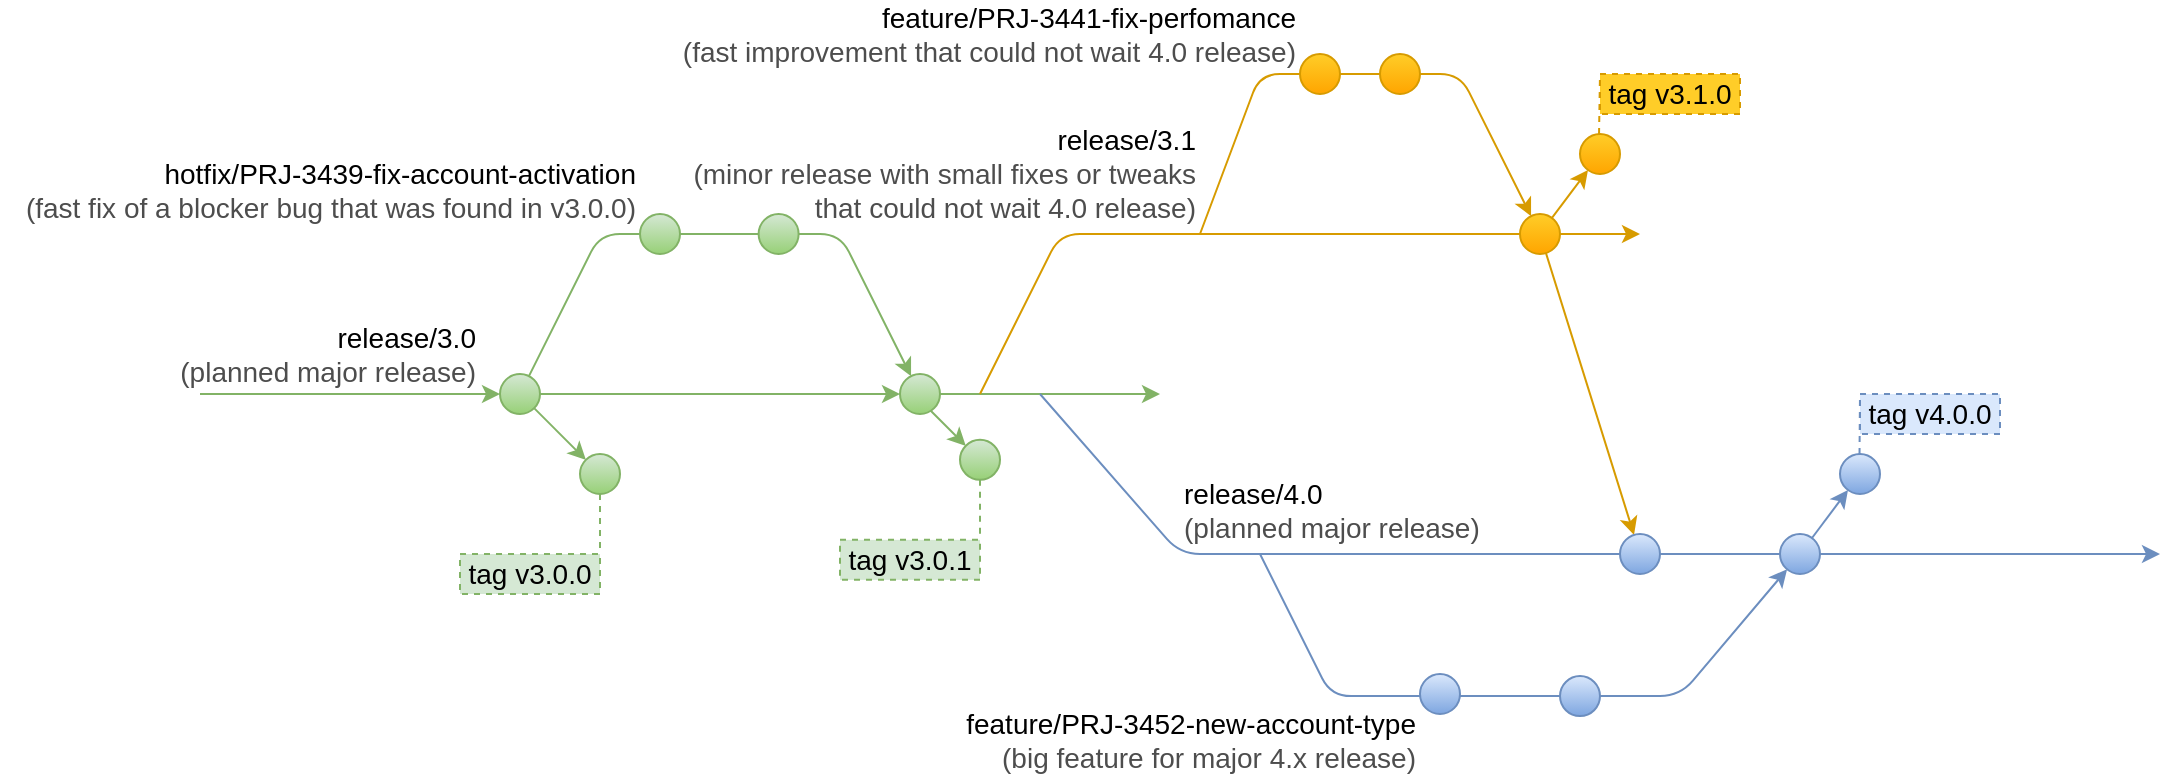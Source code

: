 <mxfile version="12.8.5" type="device" pages="2"><diagram id="kmEZdUSB-3Gkzro1ELYE" name="common"><mxGraphModel dx="2103" dy="522" grid="1" gridSize="10" guides="1" tooltips="1" connect="1" arrows="1" fold="1" page="1" pageScale="1" pageWidth="1169" pageHeight="827" math="0" shadow="0"><root><mxCell id="0"/><mxCell id="1" parent="0"/><mxCell id="7EMHlD598VBqxha3Ews2-11" value="" style="endArrow=classic;html=1;gradientColor=#ffa500;fillColor=#ffcd28;strokeColor=#d79b00;fontSize=14;" edge="1" parent="1" source="Gek0u1aCjjgYmkw3Q6n_-29" target="7EMHlD598VBqxha3Ews2-10"><mxGeometry width="50" height="50" relative="1" as="geometry"><mxPoint x="407" y="250" as="sourcePoint"/><mxPoint x="432.929" y="275.859" as="targetPoint"/></mxGeometry></mxCell><mxCell id="7EMHlD598VBqxha3Ews2-6" value="" style="endArrow=classic;html=1;gradientColor=#97d077;fillColor=#d5e8d4;strokeColor=#82b366;fontSize=14;" edge="1" parent="1" target="7EMHlD598VBqxha3Ews2-5"><mxGeometry width="50" height="50" relative="1" as="geometry"><mxPoint x="397" y="240" as="sourcePoint"/><mxPoint x="390.0" y="292.93" as="targetPoint"/></mxGeometry></mxCell><mxCell id="Gek0u1aCjjgYmkw3Q6n_-7" value="" style="endArrow=classic;html=1;fontSize=14;gradientColor=#97d077;fillColor=#d5e8d4;strokeColor=#82b366;" parent="1" source="Gek0u1aCjjgYmkw3Q6n_-1" target="Gek0u1aCjjgYmkw3Q6n_-8" edge="1"><mxGeometry width="50" height="50" relative="1" as="geometry"><mxPoint x="370" y="130" as="sourcePoint"/><mxPoint x="480" y="120" as="targetPoint"/><Array as="points"><mxPoint x="240" y="160"/><mxPoint x="360" y="160"/></Array></mxGeometry></mxCell><mxCell id="Gek0u1aCjjgYmkw3Q6n_-2" value="" style="endArrow=classic;html=1;gradientColor=#97d077;fillColor=#d5e8d4;strokeColor=#82b366;fontSize=14;" parent="1" source="Gek0u1aCjjgYmkw3Q6n_-8" edge="1"><mxGeometry width="50" height="50" relative="1" as="geometry"><mxPoint x="40" y="240" as="sourcePoint"/><mxPoint x="520" y="240" as="targetPoint"/></mxGeometry></mxCell><mxCell id="Gek0u1aCjjgYmkw3Q6n_-3" value="release/3.0&lt;br&gt;&lt;span style=&quot;color: rgb(77 , 77 , 77)&quot;&gt;(planned major release)&lt;/span&gt;" style="text;html=1;strokeColor=none;fillColor=none;align=right;verticalAlign=middle;whiteSpace=wrap;rounded=0;fontSize=14;gradientColor=#97d077;" parent="1" vertex="1"><mxGeometry x="-30" y="200" width="210" height="40" as="geometry"/></mxCell><mxCell id="Gek0u1aCjjgYmkw3Q6n_-1" value="" style="ellipse;whiteSpace=wrap;html=1;aspect=fixed;gradientColor=#97d077;fillColor=#d5e8d4;strokeColor=#82b366;fontSize=14;" parent="1" vertex="1"><mxGeometry x="190" y="230" width="20" height="20" as="geometry"/></mxCell><mxCell id="Gek0u1aCjjgYmkw3Q6n_-4" value="" style="endArrow=classic;html=1;gradientColor=#97d077;fillColor=#d5e8d4;strokeColor=#82b366;fontSize=14;" parent="1" target="Gek0u1aCjjgYmkw3Q6n_-1" edge="1"><mxGeometry width="50" height="50" relative="1" as="geometry"><mxPoint x="40" y="240" as="sourcePoint"/><mxPoint x="280" y="240" as="targetPoint"/></mxGeometry></mxCell><mxCell id="Gek0u1aCjjgYmkw3Q6n_-5" value="tag v3.0.0" style="text;html=1;strokeColor=#82b366;fillColor=#d5e8d4;align=center;verticalAlign=middle;whiteSpace=wrap;rounded=0;fontSize=14;dashed=1;gradientColor=none;" parent="1" vertex="1"><mxGeometry x="170" y="320" width="70" height="20" as="geometry"/></mxCell><mxCell id="Gek0u1aCjjgYmkw3Q6n_-6" value="" style="endArrow=none;dashed=1;html=1;fontSize=14;gradientColor=#97d077;fillColor=#d5e8d4;strokeColor=#82b366;entryX=1;entryY=0;entryDx=0;entryDy=0;" parent="1" source="7EMHlD598VBqxha3Ews2-1" edge="1" target="Gek0u1aCjjgYmkw3Q6n_-5"><mxGeometry width="50" height="50" relative="1" as="geometry"><mxPoint x="199.94" y="200" as="sourcePoint"/><mxPoint x="200" y="190" as="targetPoint"/></mxGeometry></mxCell><mxCell id="Gek0u1aCjjgYmkw3Q6n_-12" value="hotfix/PRJ-3439-fix-account-activation&lt;br style=&quot;font-size: 14px&quot;&gt;&lt;span style=&quot;color: rgb(77 , 77 , 77) ; text-align: center ; font-size: 14px&quot;&gt;(fast fix of a blocker bug that was found in v3.0.0)&lt;/span&gt;" style="text;html=1;strokeColor=none;fillColor=none;align=right;verticalAlign=middle;whiteSpace=wrap;rounded=0;fontSize=14;gradientColor=#ea6b66;dashed=1;" parent="1" vertex="1"><mxGeometry x="-60" y="120" width="320" height="35" as="geometry"/></mxCell><mxCell id="Gek0u1aCjjgYmkw3Q6n_-13" value="" style="ellipse;whiteSpace=wrap;html=1;aspect=fixed;gradientColor=#97d077;fillColor=#d5e8d4;strokeColor=#82b366;fontSize=14;" parent="1" vertex="1"><mxGeometry x="260" y="150" width="20" height="20" as="geometry"/></mxCell><mxCell id="Gek0u1aCjjgYmkw3Q6n_-16" value="" style="ellipse;whiteSpace=wrap;html=1;aspect=fixed;gradientColor=#97d077;fillColor=#d5e8d4;strokeColor=#82b366;fontSize=14;" parent="1" vertex="1"><mxGeometry x="319.31" y="150" width="20" height="20" as="geometry"/></mxCell><mxCell id="Gek0u1aCjjgYmkw3Q6n_-8" value="" style="ellipse;whiteSpace=wrap;html=1;aspect=fixed;gradientColor=#97d077;fillColor=#d5e8d4;strokeColor=#82b366;fontSize=14;" parent="1" vertex="1"><mxGeometry x="390" y="230" width="20" height="20" as="geometry"/></mxCell><mxCell id="Gek0u1aCjjgYmkw3Q6n_-19" value="" style="endArrow=classic;html=1;gradientColor=#97d077;fillColor=#d5e8d4;strokeColor=#82b366;fontSize=14;" parent="1" source="Gek0u1aCjjgYmkw3Q6n_-1" target="Gek0u1aCjjgYmkw3Q6n_-8" edge="1"><mxGeometry width="50" height="50" relative="1" as="geometry"><mxPoint x="210" y="240" as="sourcePoint"/><mxPoint x="720" y="240" as="targetPoint"/></mxGeometry></mxCell><mxCell id="Gek0u1aCjjgYmkw3Q6n_-22" value="" style="endArrow=classic;html=1;fontSize=14;gradientColor=#ffa500;fillColor=#ffcd28;strokeColor=#d79b00;" parent="1" edge="1"><mxGeometry width="50" height="50" relative="1" as="geometry"><mxPoint x="430" y="240" as="sourcePoint"/><mxPoint x="760" y="160" as="targetPoint"/><Array as="points"><mxPoint x="470" y="160"/></Array></mxGeometry></mxCell><mxCell id="Gek0u1aCjjgYmkw3Q6n_-23" value="release/3.1&lt;br style=&quot;font-size: 14px;&quot;&gt;&lt;span style=&quot;color: rgb(77, 77, 77); font-size: 14px;&quot;&gt;(minor release with small fixes or tweaks that could not wait 4.0 release)&lt;/span&gt;" style="text;html=1;strokeColor=none;fillColor=none;align=right;verticalAlign=middle;whiteSpace=wrap;rounded=0;fontSize=14;" parent="1" vertex="1"><mxGeometry x="280" y="100" width="260" height="60" as="geometry"/></mxCell><mxCell id="Gek0u1aCjjgYmkw3Q6n_-29" value="" style="ellipse;whiteSpace=wrap;html=1;aspect=fixed;gradientColor=#ffa500;fillColor=#ffcd28;strokeColor=#d79b00;fontSize=14;" parent="1" vertex="1"><mxGeometry x="700" y="150" width="20" height="20" as="geometry"/></mxCell><mxCell id="Gek0u1aCjjgYmkw3Q6n_-31" value="" style="endArrow=classic;html=1;fontSize=14;gradientColor=#ffa500;fillColor=#ffcd28;strokeColor=#d79b00;" parent="1" target="Gek0u1aCjjgYmkw3Q6n_-29" edge="1"><mxGeometry width="50" height="50" relative="1" as="geometry"><mxPoint x="540" y="160" as="sourcePoint"/><mxPoint x="660" y="80" as="targetPoint"/><Array as="points"><mxPoint x="570" y="80"/><mxPoint x="670" y="80"/></Array></mxGeometry></mxCell><mxCell id="Gek0u1aCjjgYmkw3Q6n_-27" value="" style="ellipse;whiteSpace=wrap;html=1;aspect=fixed;gradientColor=#ffa500;fillColor=#ffcd28;strokeColor=#d79b00;fontSize=14;" parent="1" vertex="1"><mxGeometry x="590" y="70" width="20" height="20" as="geometry"/></mxCell><mxCell id="Gek0u1aCjjgYmkw3Q6n_-26" value="" style="ellipse;whiteSpace=wrap;html=1;aspect=fixed;gradientColor=#ffa500;fillColor=#ffcd28;strokeColor=#d79b00;fontSize=14;" parent="1" vertex="1"><mxGeometry x="630" y="70" width="20" height="20" as="geometry"/></mxCell><mxCell id="Gek0u1aCjjgYmkw3Q6n_-37" value="feature/PRJ-3441-fix-perfomance&lt;br&gt;&lt;span style=&quot;color: rgb(77 , 77 , 77)&quot;&gt;(fast improvement that could not wait 4.0 release)&lt;/span&gt;" style="text;html=1;strokeColor=none;fillColor=none;align=right;verticalAlign=middle;whiteSpace=wrap;rounded=0;fontSize=14;" parent="1" vertex="1"><mxGeometry x="280" y="50" width="310" height="20" as="geometry"/></mxCell><mxCell id="Gek0u1aCjjgYmkw3Q6n_-40" value="tag v3.1.0" style="text;html=1;strokeColor=#d79b00;fillColor=#ffcd28;align=center;verticalAlign=middle;whiteSpace=wrap;rounded=0;fontSize=14;dashed=1;gradientColor=none;" parent="1" vertex="1"><mxGeometry x="740" y="80" width="70" height="20" as="geometry"/></mxCell><mxCell id="Gek0u1aCjjgYmkw3Q6n_-41" value="" style="endArrow=none;dashed=1;html=1;fontSize=14;exitX=0.5;exitY=0;exitDx=0;exitDy=0;gradientColor=#ffa500;fillColor=#ffcd28;strokeColor=#d79b00;" parent="1" edge="1"><mxGeometry width="50" height="50" relative="1" as="geometry"><mxPoint x="739.52" y="110" as="sourcePoint"/><mxPoint x="740" y="80" as="targetPoint"/></mxGeometry></mxCell><mxCell id="Gek0u1aCjjgYmkw3Q6n_-43" value="" style="endArrow=classic;html=1;fontSize=14;gradientColor=#7ea6e0;fillColor=#dae8fc;strokeColor=#6c8ebf;" parent="1" edge="1"><mxGeometry width="50" height="50" relative="1" as="geometry"><mxPoint x="460" y="240" as="sourcePoint"/><mxPoint x="1020" y="320" as="targetPoint"/><Array as="points"><mxPoint x="530" y="320"/></Array></mxGeometry></mxCell><mxCell id="Gek0u1aCjjgYmkw3Q6n_-44" value="release/4.0&lt;br&gt;&lt;span style=&quot;color: rgb(77 , 77 , 77)&quot;&gt;(planned major release)&lt;/span&gt;" style="text;html=1;strokeColor=none;fillColor=none;align=left;verticalAlign=middle;whiteSpace=wrap;rounded=0;fontSize=14;gradientColor=#97d077;" parent="1" vertex="1"><mxGeometry x="530" y="282.93" width="200" height="30" as="geometry"/></mxCell><mxCell id="Gek0u1aCjjgYmkw3Q6n_-45" value="" style="endArrow=classic;html=1;fontSize=14;gradientColor=#ffa500;fillColor=#ffcd28;strokeColor=#d79b00;" parent="1" source="Gek0u1aCjjgYmkw3Q6n_-29" target="Gek0u1aCjjgYmkw3Q6n_-46" edge="1"><mxGeometry width="50" height="50" relative="1" as="geometry"><mxPoint x="840" y="260" as="sourcePoint"/><mxPoint x="760" y="300" as="targetPoint"/></mxGeometry></mxCell><mxCell id="Gek0u1aCjjgYmkw3Q6n_-46" value="" style="ellipse;whiteSpace=wrap;html=1;aspect=fixed;gradientColor=#7ea6e0;fillColor=#dae8fc;strokeColor=#6c8ebf;fontSize=14;" parent="1" vertex="1"><mxGeometry x="750" y="310" width="20" height="20" as="geometry"/></mxCell><mxCell id="Gek0u1aCjjgYmkw3Q6n_-47" value="" style="endArrow=classic;html=1;fontSize=14;gradientColor=#7ea6e0;fillColor=#dae8fc;strokeColor=#6c8ebf;" parent="1" target="Gek0u1aCjjgYmkw3Q6n_-58" edge="1"><mxGeometry width="50" height="50" relative="1" as="geometry"><mxPoint x="570.002" y="320.004" as="sourcePoint"/><mxPoint x="840" y="320" as="targetPoint"/><Array as="points"><mxPoint x="605.53" y="391.06"/><mxPoint x="780" y="391"/></Array></mxGeometry></mxCell><mxCell id="Gek0u1aCjjgYmkw3Q6n_-48" value="" style="ellipse;whiteSpace=wrap;html=1;aspect=fixed;gradientColor=#7ea6e0;fillColor=#dae8fc;strokeColor=#6c8ebf;fontSize=14;" parent="1" vertex="1"><mxGeometry x="650" y="380" width="20" height="20" as="geometry"/></mxCell><mxCell id="Gek0u1aCjjgYmkw3Q6n_-50" value="" style="ellipse;whiteSpace=wrap;html=1;aspect=fixed;gradientColor=#7ea6e0;fillColor=#dae8fc;strokeColor=#6c8ebf;fontSize=14;" parent="1" vertex="1"><mxGeometry x="720" y="381.06" width="20" height="20" as="geometry"/></mxCell><mxCell id="Gek0u1aCjjgYmkw3Q6n_-52" value="" style="ellipse;whiteSpace=wrap;html=1;aspect=fixed;gradientColor=#7ea6e0;fillColor=#dae8fc;strokeColor=#6c8ebf;fontSize=14;" parent="1" vertex="1"><mxGeometry x="860" y="270" width="20" height="20" as="geometry"/></mxCell><mxCell id="Gek0u1aCjjgYmkw3Q6n_-53" value="tag v4.0.0" style="text;html=1;strokeColor=#6c8ebf;fillColor=#dae8fc;align=center;verticalAlign=middle;whiteSpace=wrap;rounded=0;fontSize=14;dashed=1;gradientColor=none;" parent="1" vertex="1"><mxGeometry x="870" y="240" width="70" height="20" as="geometry"/></mxCell><mxCell id="Gek0u1aCjjgYmkw3Q6n_-54" value="" style="endArrow=none;dashed=1;html=1;fontSize=14;exitX=0.5;exitY=0;exitDx=0;exitDy=0;gradientColor=#7ea6e0;fillColor=#dae8fc;strokeColor=#6c8ebf;" parent="1" edge="1"><mxGeometry width="50" height="50" relative="1" as="geometry"><mxPoint x="869.76" y="270" as="sourcePoint"/><mxPoint x="870" y="240" as="targetPoint"/></mxGeometry></mxCell><mxCell id="Gek0u1aCjjgYmkw3Q6n_-55" value="feature/PRJ-3452-new-account-type&lt;br style=&quot;font-size: 14px;&quot;&gt;&lt;font color=&quot;#4d4d4d&quot; style=&quot;font-size: 14px;&quot;&gt;(big feature for major 4.x release)&lt;/font&gt;" style="text;html=1;strokeColor=none;fillColor=none;align=right;verticalAlign=middle;whiteSpace=wrap;rounded=0;fontSize=14;gradientColor=#97d077;" parent="1" vertex="1"><mxGeometry x="410" y="393" width="240" height="40" as="geometry"/></mxCell><mxCell id="Gek0u1aCjjgYmkw3Q6n_-58" value="" style="ellipse;whiteSpace=wrap;html=1;aspect=fixed;gradientColor=#7ea6e0;fillColor=#dae8fc;strokeColor=#6c8ebf;fontSize=14;" parent="1" vertex="1"><mxGeometry x="830" y="310" width="20" height="20" as="geometry"/></mxCell><mxCell id="7EMHlD598VBqxha3Ews2-1" value="" style="ellipse;whiteSpace=wrap;html=1;aspect=fixed;gradientColor=#97d077;fillColor=#d5e8d4;strokeColor=#82b366;fontSize=14;" vertex="1" parent="1"><mxGeometry x="230" y="270" width="20" height="20" as="geometry"/></mxCell><mxCell id="7EMHlD598VBqxha3Ews2-2" value="" style="endArrow=classic;html=1;gradientColor=#97d077;fillColor=#d5e8d4;strokeColor=#82b366;fontSize=14;" edge="1" parent="1" source="Gek0u1aCjjgYmkw3Q6n_-1" target="7EMHlD598VBqxha3Ews2-1"><mxGeometry width="50" height="50" relative="1" as="geometry"><mxPoint x="50" y="300" as="sourcePoint"/><mxPoint x="200.0" y="300" as="targetPoint"/></mxGeometry></mxCell><mxCell id="7EMHlD598VBqxha3Ews2-3" value="tag v3.0.1" style="text;html=1;strokeColor=#82b366;fillColor=#d5e8d4;align=center;verticalAlign=middle;whiteSpace=wrap;rounded=0;fontSize=14;dashed=1;gradientColor=none;" vertex="1" parent="1"><mxGeometry x="360" y="312.93" width="70" height="20" as="geometry"/></mxCell><mxCell id="7EMHlD598VBqxha3Ews2-4" value="" style="endArrow=none;dashed=1;html=1;fontSize=14;gradientColor=#97d077;fillColor=#d5e8d4;strokeColor=#82b366;entryX=1;entryY=0;entryDx=0;entryDy=0;" edge="1" parent="1" source="7EMHlD598VBqxha3Ews2-5" target="7EMHlD598VBqxha3Ews2-3"><mxGeometry width="50" height="50" relative="1" as="geometry"><mxPoint x="389.94" y="192.93" as="sourcePoint"/><mxPoint x="390" y="182.93" as="targetPoint"/></mxGeometry></mxCell><mxCell id="7EMHlD598VBqxha3Ews2-5" value="" style="ellipse;whiteSpace=wrap;html=1;aspect=fixed;gradientColor=#97d077;fillColor=#d5e8d4;strokeColor=#82b366;fontSize=14;" vertex="1" parent="1"><mxGeometry x="420" y="262.93" width="20" height="20" as="geometry"/></mxCell><mxCell id="7EMHlD598VBqxha3Ews2-10" value="" style="ellipse;whiteSpace=wrap;html=1;aspect=fixed;gradientColor=#ffa500;fillColor=#ffcd28;strokeColor=#d79b00;fontSize=14;" vertex="1" parent="1"><mxGeometry x="730" y="110" width="20" height="20" as="geometry"/></mxCell><mxCell id="7EMHlD598VBqxha3Ews2-12" value="" style="endArrow=classic;html=1;gradientColor=#7ea6e0;fillColor=#dae8fc;strokeColor=#6c8ebf;fontSize=14;" edge="1" parent="1" source="Gek0u1aCjjgYmkw3Q6n_-58" target="Gek0u1aCjjgYmkw3Q6n_-52"><mxGeometry width="50" height="50" relative="1" as="geometry"><mxPoint x="407" y="250" as="sourcePoint"/><mxPoint x="930" y="310" as="targetPoint"/></mxGeometry></mxCell></root></mxGraphModel></diagram><diagram id="feOBQCC3p0hT58HIThiE" name="release-tag"><mxGraphModel dx="774" dy="433" grid="1" gridSize="10" guides="1" tooltips="1" connect="1" arrows="1" fold="1" page="1" pageScale="1" pageWidth="827" pageHeight="1169" math="0" shadow="0"><root><mxCell id="a-q_V8xuAxQVP4OJVkEk-0"/><mxCell id="a-q_V8xuAxQVP4OJVkEk-1" parent="a-q_V8xuAxQVP4OJVkEk-0"/><mxCell id="kZz1Z4tLC2Yti8aM0xq9-14" value="" style="endArrow=none;dashed=1;html=1;fontSize=18;gradientColor=#7ea6e0;fillColor=#dae8fc;strokeColor=#6c8ebf;entryX=1;entryY=0;entryDx=0;entryDy=0;" edge="1" parent="a-q_V8xuAxQVP4OJVkEk-1" target="zZsdyYWV-s7ZqjwEYWEI-3"><mxGeometry width="50" height="50" relative="1" as="geometry"><mxPoint x="619.83" y="363.71" as="sourcePoint"/><mxPoint x="619.83" y="400" as="targetPoint"/></mxGeometry></mxCell><mxCell id="kZz1Z4tLC2Yti8aM0xq9-12" value="" style="endArrow=classic;html=1;gradientColor=#7ea6e0;fillColor=#dae8fc;strokeColor=#6c8ebf;" edge="1" parent="a-q_V8xuAxQVP4OJVkEk-1" target="kZz1Z4tLC2Yti8aM0xq9-11"><mxGeometry width="50" height="50" relative="1" as="geometry"><mxPoint x="397.777" y="319.996" as="sourcePoint"/><mxPoint x="740" y="433.71" as="targetPoint"/></mxGeometry></mxCell><mxCell id="kZz1Z4tLC2Yti8aM0xq9-1" value="" style="endArrow=classic;html=1;fontSize=18;gradientColor=#ffa500;fillColor=#ffcd28;strokeColor=#d79b00;" edge="1" parent="a-q_V8xuAxQVP4OJVkEk-1" target="kZz1Z4tLC2Yti8aM0xq9-0"><mxGeometry width="50" height="50" relative="1" as="geometry"><mxPoint x="400" y="320" as="sourcePoint"/><mxPoint x="520" y="240" as="targetPoint"/><Array as="points"><mxPoint x="430" y="240"/><mxPoint x="530" y="240"/></Array></mxGeometry></mxCell><mxCell id="zZsdyYWV-s7ZqjwEYWEI-2" value="" style="endArrow=classic;html=1;gradientColor=#97d077;fillColor=#d5e8d4;strokeColor=#82b366;" edge="1" parent="a-q_V8xuAxQVP4OJVkEk-1"><mxGeometry width="50" height="50" relative="1" as="geometry"><mxPoint x="240" y="320" as="sourcePoint"/><mxPoint x="700" y="320" as="targetPoint"/></mxGeometry></mxCell><mxCell id="zZsdyYWV-s7ZqjwEYWEI-0" value="release/2.0" style="text;html=1;strokeColor=none;fillColor=none;align=center;verticalAlign=middle;whiteSpace=wrap;rounded=0;fontSize=18;gradientColor=#97d077;" vertex="1" parent="a-q_V8xuAxQVP4OJVkEk-1"><mxGeometry x="240" y="290" width="100" height="30" as="geometry"/></mxCell><mxCell id="zZsdyYWV-s7ZqjwEYWEI-1" value="" style="ellipse;whiteSpace=wrap;html=1;aspect=fixed;gradientColor=#97d077;fillColor=#d5e8d4;strokeColor=#82b366;" vertex="1" parent="a-q_V8xuAxQVP4OJVkEk-1"><mxGeometry x="390" y="310" width="20" height="20" as="geometry"/></mxCell><mxCell id="zZsdyYWV-s7ZqjwEYWEI-3" value="gradle.properties version=2.0.1&lt;br&gt;tag v2.0.1" style="text;html=1;strokeColor=#6c8ebf;fillColor=#dae8fc;align=left;verticalAlign=middle;whiteSpace=wrap;rounded=0;fontSize=18;dashed=1;gradientColor=none;" vertex="1" parent="a-q_V8xuAxQVP4OJVkEk-1"><mxGeometry x="360" y="440" width="260" height="40" as="geometry"/></mxCell><mxCell id="zZsdyYWV-s7ZqjwEYWEI-4" value="" style="endArrow=none;dashed=1;html=1;fontSize=18;gradientColor=#7ea6e0;fillColor=#dae8fc;strokeColor=#6c8ebf;entryX=1;entryY=0;entryDx=0;entryDy=0;" edge="1" source="kZz1Z4tLC2Yti8aM0xq9-11" parent="a-q_V8xuAxQVP4OJVkEk-1" target="kZz1Z4tLC2Yti8aM0xq9-13"><mxGeometry width="50" height="50" relative="1" as="geometry"><mxPoint x="399.94" y="280" as="sourcePoint"/><mxPoint x="400" y="270" as="targetPoint"/></mxGeometry></mxCell><mxCell id="kZz1Z4tLC2Yti8aM0xq9-0" value="" style="ellipse;whiteSpace=wrap;html=1;aspect=fixed;gradientColor=#97d077;fillColor=#d5e8d4;strokeColor=#82b366;" vertex="1" parent="a-q_V8xuAxQVP4OJVkEk-1"><mxGeometry x="560" y="310" width="20" height="20" as="geometry"/></mxCell><mxCell id="kZz1Z4tLC2Yti8aM0xq9-2" value="" style="ellipse;whiteSpace=wrap;html=1;aspect=fixed;gradientColor=#ffa500;fillColor=#ffcd28;strokeColor=#d79b00;" vertex="1" parent="a-q_V8xuAxQVP4OJVkEk-1"><mxGeometry x="450" y="230" width="20" height="20" as="geometry"/></mxCell><mxCell id="kZz1Z4tLC2Yti8aM0xq9-3" value="" style="ellipse;whiteSpace=wrap;html=1;aspect=fixed;gradientColor=#ffa500;fillColor=#ffcd28;strokeColor=#d79b00;" vertex="1" parent="a-q_V8xuAxQVP4OJVkEk-1"><mxGeometry x="490" y="230" width="20" height="20" as="geometry"/></mxCell><mxCell id="kZz1Z4tLC2Yti8aM0xq9-6" value="feature-for-release-2.0" style="text;html=1;strokeColor=none;fillColor=none;align=center;verticalAlign=middle;whiteSpace=wrap;rounded=0;fontSize=18;gradientColor=#97d077;" vertex="1" parent="a-q_V8xuAxQVP4OJVkEk-1"><mxGeometry x="250" y="210" width="200" height="30" as="geometry"/></mxCell><mxCell id="kZz1Z4tLC2Yti8aM0xq9-8" value="" style="ellipse;whiteSpace=wrap;html=1;aspect=fixed;gradientColor=#7ea6e0;fillColor=#dae8fc;strokeColor=#6c8ebf;" vertex="1" parent="a-q_V8xuAxQVP4OJVkEk-1"><mxGeometry x="610" y="350" width="20" height="20" as="geometry"/></mxCell><mxCell id="kZz1Z4tLC2Yti8aM0xq9-9" value="" style="endArrow=classic;html=1;gradientColor=#7ea6e0;fillColor=#dae8fc;strokeColor=#6c8ebf;" edge="1" parent="a-q_V8xuAxQVP4OJVkEk-1" source="kZz1Z4tLC2Yti8aM0xq9-0" target="kZz1Z4tLC2Yti8aM0xq9-8"><mxGeometry width="50" height="50" relative="1" as="geometry"><mxPoint x="460" y="440" as="sourcePoint"/><mxPoint x="920" y="440" as="targetPoint"/></mxGeometry></mxCell><mxCell id="kZz1Z4tLC2Yti8aM0xq9-11" value="" style="ellipse;whiteSpace=wrap;html=1;aspect=fixed;gradientColor=#7ea6e0;fillColor=#dae8fc;strokeColor=#6c8ebf;" vertex="1" parent="a-q_V8xuAxQVP4OJVkEk-1"><mxGeometry x="430" y="343.71" width="20" height="20" as="geometry"/></mxCell><mxCell id="kZz1Z4tLC2Yti8aM0xq9-13" value="gradle.properties version=2.0.0&lt;br&gt;tag v2.0.0" style="text;html=1;strokeColor=#6c8ebf;fillColor=#DAE8FC;align=left;verticalAlign=middle;whiteSpace=wrap;rounded=0;fontSize=18;dashed=1;gradientColor=none;" vertex="1" parent="a-q_V8xuAxQVP4OJVkEk-1"><mxGeometry x="180" y="380" width="260" height="40" as="geometry"/></mxCell><mxCell id="kZz1Z4tLC2Yti8aM0xq9-15" value="gradle.properties version=2.0-SNAPSHOT" style="text;html=1;strokeColor=#82b366;fillColor=#d5e8d4;align=left;verticalAlign=middle;whiteSpace=wrap;rounded=0;fontSize=18;dashed=1;gradientColor=none;" vertex="1" parent="a-q_V8xuAxQVP4OJVkEk-1"><mxGeometry x="50" y="260" width="350" height="20" as="geometry"/></mxCell><mxCell id="kZz1Z4tLC2Yti8aM0xq9-17" value="" style="endArrow=none;dashed=1;html=1;fontSize=18;gradientColor=#97d077;fillColor=#d5e8d4;strokeColor=#82b366;" edge="1" parent="a-q_V8xuAxQVP4OJVkEk-1" target="zZsdyYWV-s7ZqjwEYWEI-1"><mxGeometry width="50" height="50" relative="1" as="geometry"><mxPoint x="400" y="270" as="sourcePoint"/><mxPoint x="400.17" y="236.29" as="targetPoint"/></mxGeometry></mxCell><mxCell id="kZz1Z4tLC2Yti8aM0xq9-18" value="gradle.properties version=2.0-SNAPSHOT" style="text;html=1;strokeColor=#82b366;fillColor=#d5e8d4;align=left;verticalAlign=middle;whiteSpace=wrap;rounded=0;fontSize=18;dashed=1;gradientColor=none;" vertex="1" parent="a-q_V8xuAxQVP4OJVkEk-1"><mxGeometry x="220" y="180" width="350" height="20" as="geometry"/></mxCell><mxCell id="kZz1Z4tLC2Yti8aM0xq9-19" value="" style="endArrow=none;dashed=1;html=1;fontSize=18;gradientColor=#97d077;fillColor=#d5e8d4;strokeColor=#82b366;" edge="1" parent="a-q_V8xuAxQVP4OJVkEk-1" target="kZz1Z4tLC2Yti8aM0xq9-0"><mxGeometry width="50" height="50" relative="1" as="geometry"><mxPoint x="570" y="200" as="sourcePoint"/><mxPoint x="574.71" y="230" as="targetPoint"/></mxGeometry></mxCell></root></mxGraphModel></diagram></mxfile>